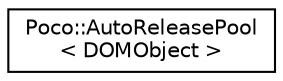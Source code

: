digraph "Graphical Class Hierarchy"
{
 // LATEX_PDF_SIZE
  edge [fontname="Helvetica",fontsize="10",labelfontname="Helvetica",labelfontsize="10"];
  node [fontname="Helvetica",fontsize="10",shape=record];
  rankdir="LR";
  Node0 [label="Poco::AutoReleasePool\l\< DOMObject \>",height=0.2,width=0.4,color="black", fillcolor="white", style="filled",URL="$classPoco_1_1AutoReleasePool.html",tooltip=" "];
}
